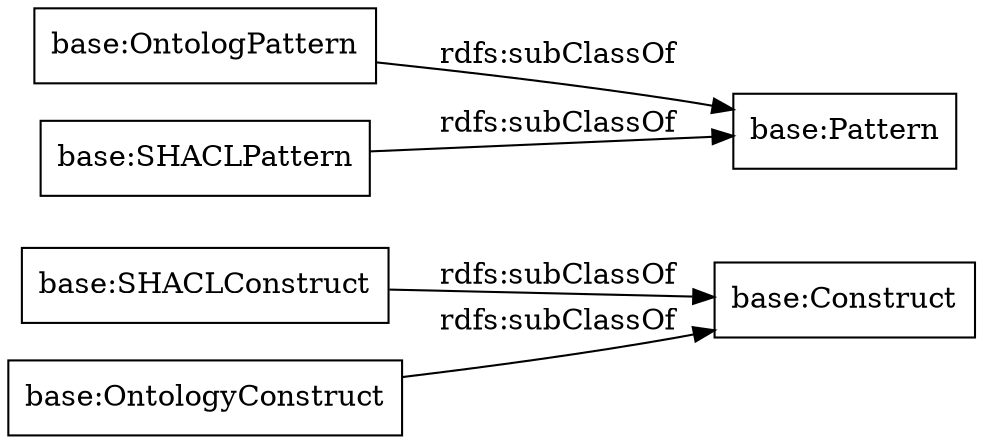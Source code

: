 digraph ar2dtool_diagram { 
rankdir=LR;
size="1000"
node [shape = rectangle, color="black"]; "base:Construct" "base:OntologPattern" "base:Pattern" "base:SHACLPattern" "base:SHACLConstruct" "base:OntologyConstruct" ; /*classes style*/
	"base:OntologyConstruct" -> "base:Construct" [ label = "rdfs:subClassOf" ];
	"base:OntologPattern" -> "base:Pattern" [ label = "rdfs:subClassOf" ];
	"base:SHACLPattern" -> "base:Pattern" [ label = "rdfs:subClassOf" ];
	"base:SHACLConstruct" -> "base:Construct" [ label = "rdfs:subClassOf" ];

}
